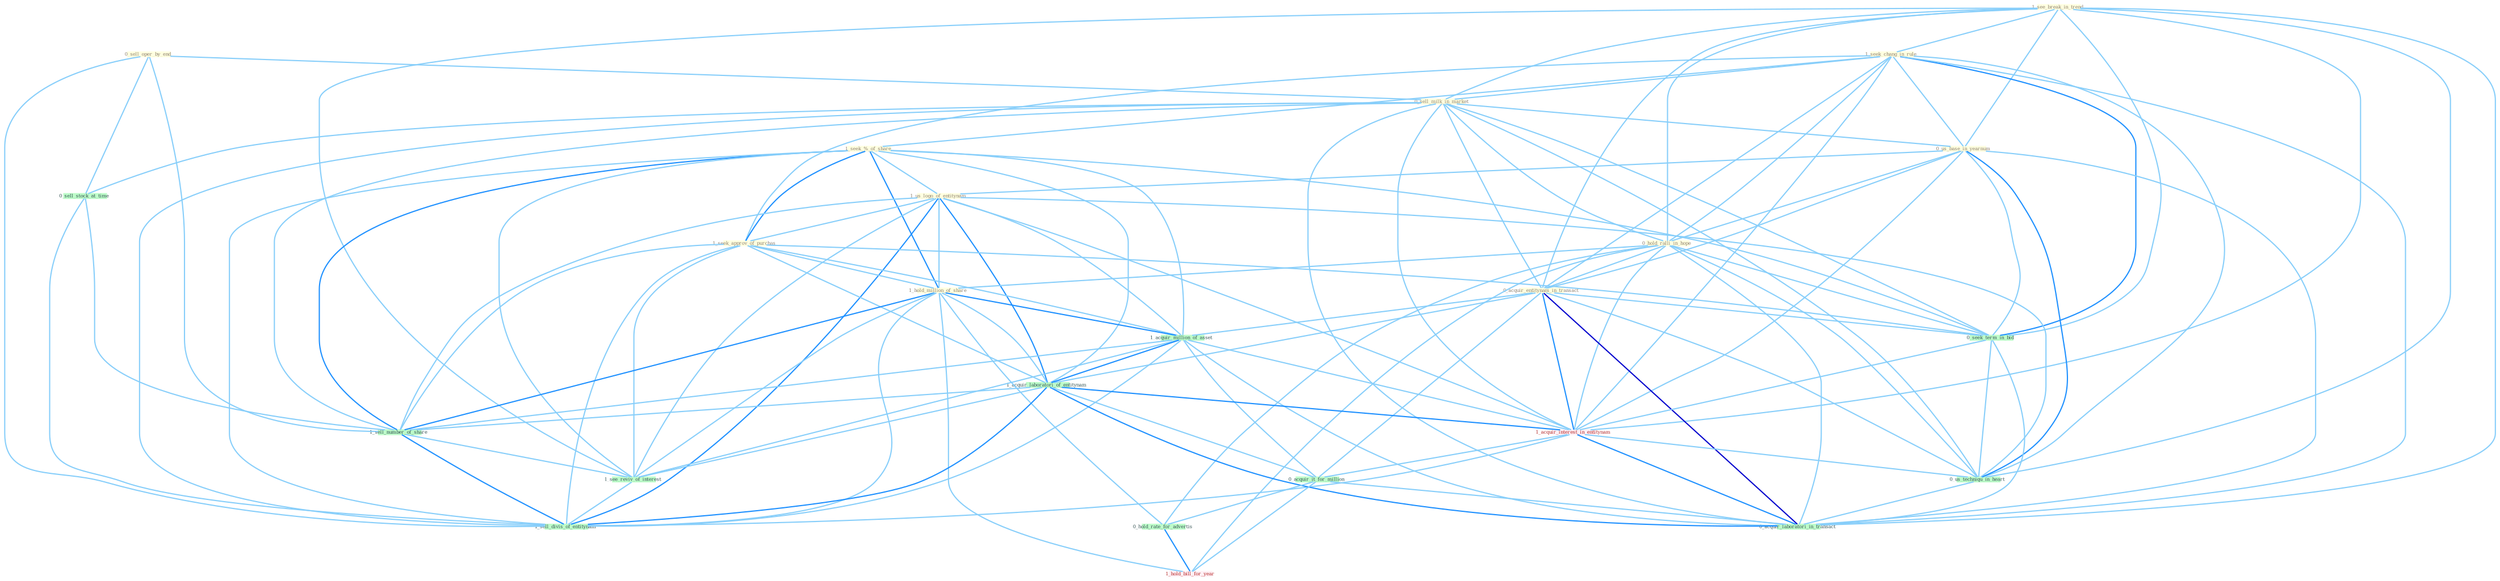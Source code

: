 Graph G{ 
    node
    [shape=polygon,style=filled,width=.5,height=.06,color="#BDFCC9",fixedsize=true,fontsize=4,
    fontcolor="#2f4f4f"];
    {node
    [color="#ffffe0", fontcolor="#8b7d6b"] "0_sell_oper_by_end " "1_see_break_in_trend " "1_seek_chang_in_rule " "1_seek_%_of_share " "0_sell_milk_in_market " "0_us_base_in_yearnum " "1_us_logo_of_entitynam " "1_seek_approv_of_purchas " "0_hold_ralli_in_hope " "1_hold_million_of_share " "0_acquir_entitynam_in_transact "}
{node [color="#fff0f5", fontcolor="#b22222"] "1_acquir_interest_in_entitynam " "1_hold_bill_for_year "}
edge [color="#B0E2FF"];

	"0_sell_oper_by_end " -- "0_sell_milk_in_market " [w="1", color="#87cefa" ];
	"0_sell_oper_by_end " -- "0_sell_stock_at_time " [w="1", color="#87cefa" ];
	"0_sell_oper_by_end " -- "1_sell_number_of_share " [w="1", color="#87cefa" ];
	"0_sell_oper_by_end " -- "1_sell_divis_of_entitynam " [w="1", color="#87cefa" ];
	"1_see_break_in_trend " -- "1_seek_chang_in_rule " [w="1", color="#87cefa" ];
	"1_see_break_in_trend " -- "0_sell_milk_in_market " [w="1", color="#87cefa" ];
	"1_see_break_in_trend " -- "0_us_base_in_yearnum " [w="1", color="#87cefa" ];
	"1_see_break_in_trend " -- "0_hold_ralli_in_hope " [w="1", color="#87cefa" ];
	"1_see_break_in_trend " -- "0_acquir_entitynam_in_transact " [w="1", color="#87cefa" ];
	"1_see_break_in_trend " -- "0_seek_term_in_bid " [w="1", color="#87cefa" ];
	"1_see_break_in_trend " -- "1_acquir_interest_in_entitynam " [w="1", color="#87cefa" ];
	"1_see_break_in_trend " -- "0_us_techniqu_in_heart " [w="1", color="#87cefa" ];
	"1_see_break_in_trend " -- "0_acquir_laboratori_in_transact " [w="1", color="#87cefa" ];
	"1_see_break_in_trend " -- "1_see_reviv_of_interest " [w="1", color="#87cefa" ];
	"1_seek_chang_in_rule " -- "1_seek_%_of_share " [w="1", color="#87cefa" ];
	"1_seek_chang_in_rule " -- "0_sell_milk_in_market " [w="1", color="#87cefa" ];
	"1_seek_chang_in_rule " -- "0_us_base_in_yearnum " [w="1", color="#87cefa" ];
	"1_seek_chang_in_rule " -- "1_seek_approv_of_purchas " [w="1", color="#87cefa" ];
	"1_seek_chang_in_rule " -- "0_hold_ralli_in_hope " [w="1", color="#87cefa" ];
	"1_seek_chang_in_rule " -- "0_acquir_entitynam_in_transact " [w="1", color="#87cefa" ];
	"1_seek_chang_in_rule " -- "0_seek_term_in_bid " [w="2", color="#1e90ff" , len=0.8];
	"1_seek_chang_in_rule " -- "1_acquir_interest_in_entitynam " [w="1", color="#87cefa" ];
	"1_seek_chang_in_rule " -- "0_us_techniqu_in_heart " [w="1", color="#87cefa" ];
	"1_seek_chang_in_rule " -- "0_acquir_laboratori_in_transact " [w="1", color="#87cefa" ];
	"1_seek_%_of_share " -- "1_us_logo_of_entitynam " [w="1", color="#87cefa" ];
	"1_seek_%_of_share " -- "1_seek_approv_of_purchas " [w="2", color="#1e90ff" , len=0.8];
	"1_seek_%_of_share " -- "1_hold_million_of_share " [w="2", color="#1e90ff" , len=0.8];
	"1_seek_%_of_share " -- "1_acquir_million_of_asset " [w="1", color="#87cefa" ];
	"1_seek_%_of_share " -- "1_acquir_laboratori_of_entitynam " [w="1", color="#87cefa" ];
	"1_seek_%_of_share " -- "0_seek_term_in_bid " [w="1", color="#87cefa" ];
	"1_seek_%_of_share " -- "1_sell_number_of_share " [w="2", color="#1e90ff" , len=0.8];
	"1_seek_%_of_share " -- "1_see_reviv_of_interest " [w="1", color="#87cefa" ];
	"1_seek_%_of_share " -- "1_sell_divis_of_entitynam " [w="1", color="#87cefa" ];
	"0_sell_milk_in_market " -- "0_us_base_in_yearnum " [w="1", color="#87cefa" ];
	"0_sell_milk_in_market " -- "0_hold_ralli_in_hope " [w="1", color="#87cefa" ];
	"0_sell_milk_in_market " -- "0_acquir_entitynam_in_transact " [w="1", color="#87cefa" ];
	"0_sell_milk_in_market " -- "0_seek_term_in_bid " [w="1", color="#87cefa" ];
	"0_sell_milk_in_market " -- "1_acquir_interest_in_entitynam " [w="1", color="#87cefa" ];
	"0_sell_milk_in_market " -- "0_us_techniqu_in_heart " [w="1", color="#87cefa" ];
	"0_sell_milk_in_market " -- "0_acquir_laboratori_in_transact " [w="1", color="#87cefa" ];
	"0_sell_milk_in_market " -- "0_sell_stock_at_time " [w="1", color="#87cefa" ];
	"0_sell_milk_in_market " -- "1_sell_number_of_share " [w="1", color="#87cefa" ];
	"0_sell_milk_in_market " -- "1_sell_divis_of_entitynam " [w="1", color="#87cefa" ];
	"0_us_base_in_yearnum " -- "1_us_logo_of_entitynam " [w="1", color="#87cefa" ];
	"0_us_base_in_yearnum " -- "0_hold_ralli_in_hope " [w="1", color="#87cefa" ];
	"0_us_base_in_yearnum " -- "0_acquir_entitynam_in_transact " [w="1", color="#87cefa" ];
	"0_us_base_in_yearnum " -- "0_seek_term_in_bid " [w="1", color="#87cefa" ];
	"0_us_base_in_yearnum " -- "1_acquir_interest_in_entitynam " [w="1", color="#87cefa" ];
	"0_us_base_in_yearnum " -- "0_us_techniqu_in_heart " [w="2", color="#1e90ff" , len=0.8];
	"0_us_base_in_yearnum " -- "0_acquir_laboratori_in_transact " [w="1", color="#87cefa" ];
	"1_us_logo_of_entitynam " -- "1_seek_approv_of_purchas " [w="1", color="#87cefa" ];
	"1_us_logo_of_entitynam " -- "1_hold_million_of_share " [w="1", color="#87cefa" ];
	"1_us_logo_of_entitynam " -- "1_acquir_million_of_asset " [w="1", color="#87cefa" ];
	"1_us_logo_of_entitynam " -- "1_acquir_laboratori_of_entitynam " [w="2", color="#1e90ff" , len=0.8];
	"1_us_logo_of_entitynam " -- "1_acquir_interest_in_entitynam " [w="1", color="#87cefa" ];
	"1_us_logo_of_entitynam " -- "0_us_techniqu_in_heart " [w="1", color="#87cefa" ];
	"1_us_logo_of_entitynam " -- "1_sell_number_of_share " [w="1", color="#87cefa" ];
	"1_us_logo_of_entitynam " -- "1_see_reviv_of_interest " [w="1", color="#87cefa" ];
	"1_us_logo_of_entitynam " -- "1_sell_divis_of_entitynam " [w="2", color="#1e90ff" , len=0.8];
	"1_seek_approv_of_purchas " -- "1_hold_million_of_share " [w="1", color="#87cefa" ];
	"1_seek_approv_of_purchas " -- "1_acquir_million_of_asset " [w="1", color="#87cefa" ];
	"1_seek_approv_of_purchas " -- "1_acquir_laboratori_of_entitynam " [w="1", color="#87cefa" ];
	"1_seek_approv_of_purchas " -- "0_seek_term_in_bid " [w="1", color="#87cefa" ];
	"1_seek_approv_of_purchas " -- "1_sell_number_of_share " [w="1", color="#87cefa" ];
	"1_seek_approv_of_purchas " -- "1_see_reviv_of_interest " [w="1", color="#87cefa" ];
	"1_seek_approv_of_purchas " -- "1_sell_divis_of_entitynam " [w="1", color="#87cefa" ];
	"0_hold_ralli_in_hope " -- "1_hold_million_of_share " [w="1", color="#87cefa" ];
	"0_hold_ralli_in_hope " -- "0_acquir_entitynam_in_transact " [w="1", color="#87cefa" ];
	"0_hold_ralli_in_hope " -- "0_seek_term_in_bid " [w="1", color="#87cefa" ];
	"0_hold_ralli_in_hope " -- "1_acquir_interest_in_entitynam " [w="1", color="#87cefa" ];
	"0_hold_ralli_in_hope " -- "0_us_techniqu_in_heart " [w="1", color="#87cefa" ];
	"0_hold_ralli_in_hope " -- "0_hold_rate_for_advertis " [w="1", color="#87cefa" ];
	"0_hold_ralli_in_hope " -- "0_acquir_laboratori_in_transact " [w="1", color="#87cefa" ];
	"0_hold_ralli_in_hope " -- "1_hold_bill_for_year " [w="1", color="#87cefa" ];
	"1_hold_million_of_share " -- "1_acquir_million_of_asset " [w="2", color="#1e90ff" , len=0.8];
	"1_hold_million_of_share " -- "1_acquir_laboratori_of_entitynam " [w="1", color="#87cefa" ];
	"1_hold_million_of_share " -- "0_hold_rate_for_advertis " [w="1", color="#87cefa" ];
	"1_hold_million_of_share " -- "1_sell_number_of_share " [w="2", color="#1e90ff" , len=0.8];
	"1_hold_million_of_share " -- "1_see_reviv_of_interest " [w="1", color="#87cefa" ];
	"1_hold_million_of_share " -- "1_hold_bill_for_year " [w="1", color="#87cefa" ];
	"1_hold_million_of_share " -- "1_sell_divis_of_entitynam " [w="1", color="#87cefa" ];
	"0_acquir_entitynam_in_transact " -- "1_acquir_million_of_asset " [w="1", color="#87cefa" ];
	"0_acquir_entitynam_in_transact " -- "1_acquir_laboratori_of_entitynam " [w="1", color="#87cefa" ];
	"0_acquir_entitynam_in_transact " -- "0_seek_term_in_bid " [w="1", color="#87cefa" ];
	"0_acquir_entitynam_in_transact " -- "1_acquir_interest_in_entitynam " [w="2", color="#1e90ff" , len=0.8];
	"0_acquir_entitynam_in_transact " -- "0_us_techniqu_in_heart " [w="1", color="#87cefa" ];
	"0_acquir_entitynam_in_transact " -- "0_acquir_it_for_million " [w="1", color="#87cefa" ];
	"0_acquir_entitynam_in_transact " -- "0_acquir_laboratori_in_transact " [w="3", color="#0000cd" , len=0.6];
	"1_acquir_million_of_asset " -- "1_acquir_laboratori_of_entitynam " [w="2", color="#1e90ff" , len=0.8];
	"1_acquir_million_of_asset " -- "1_acquir_interest_in_entitynam " [w="1", color="#87cefa" ];
	"1_acquir_million_of_asset " -- "0_acquir_it_for_million " [w="1", color="#87cefa" ];
	"1_acquir_million_of_asset " -- "0_acquir_laboratori_in_transact " [w="1", color="#87cefa" ];
	"1_acquir_million_of_asset " -- "1_sell_number_of_share " [w="1", color="#87cefa" ];
	"1_acquir_million_of_asset " -- "1_see_reviv_of_interest " [w="1", color="#87cefa" ];
	"1_acquir_million_of_asset " -- "1_sell_divis_of_entitynam " [w="1", color="#87cefa" ];
	"1_acquir_laboratori_of_entitynam " -- "1_acquir_interest_in_entitynam " [w="2", color="#1e90ff" , len=0.8];
	"1_acquir_laboratori_of_entitynam " -- "0_acquir_it_for_million " [w="1", color="#87cefa" ];
	"1_acquir_laboratori_of_entitynam " -- "0_acquir_laboratori_in_transact " [w="2", color="#1e90ff" , len=0.8];
	"1_acquir_laboratori_of_entitynam " -- "1_sell_number_of_share " [w="1", color="#87cefa" ];
	"1_acquir_laboratori_of_entitynam " -- "1_see_reviv_of_interest " [w="1", color="#87cefa" ];
	"1_acquir_laboratori_of_entitynam " -- "1_sell_divis_of_entitynam " [w="2", color="#1e90ff" , len=0.8];
	"0_seek_term_in_bid " -- "1_acquir_interest_in_entitynam " [w="1", color="#87cefa" ];
	"0_seek_term_in_bid " -- "0_us_techniqu_in_heart " [w="1", color="#87cefa" ];
	"0_seek_term_in_bid " -- "0_acquir_laboratori_in_transact " [w="1", color="#87cefa" ];
	"1_acquir_interest_in_entitynam " -- "0_us_techniqu_in_heart " [w="1", color="#87cefa" ];
	"1_acquir_interest_in_entitynam " -- "0_acquir_it_for_million " [w="1", color="#87cefa" ];
	"1_acquir_interest_in_entitynam " -- "0_acquir_laboratori_in_transact " [w="2", color="#1e90ff" , len=0.8];
	"1_acquir_interest_in_entitynam " -- "1_sell_divis_of_entitynam " [w="1", color="#87cefa" ];
	"0_us_techniqu_in_heart " -- "0_acquir_laboratori_in_transact " [w="1", color="#87cefa" ];
	"0_acquir_it_for_million " -- "0_hold_rate_for_advertis " [w="1", color="#87cefa" ];
	"0_acquir_it_for_million " -- "0_acquir_laboratori_in_transact " [w="1", color="#87cefa" ];
	"0_acquir_it_for_million " -- "1_hold_bill_for_year " [w="1", color="#87cefa" ];
	"0_hold_rate_for_advertis " -- "1_hold_bill_for_year " [w="2", color="#1e90ff" , len=0.8];
	"0_sell_stock_at_time " -- "1_sell_number_of_share " [w="1", color="#87cefa" ];
	"0_sell_stock_at_time " -- "1_sell_divis_of_entitynam " [w="1", color="#87cefa" ];
	"1_sell_number_of_share " -- "1_see_reviv_of_interest " [w="1", color="#87cefa" ];
	"1_sell_number_of_share " -- "1_sell_divis_of_entitynam " [w="2", color="#1e90ff" , len=0.8];
	"1_see_reviv_of_interest " -- "1_sell_divis_of_entitynam " [w="1", color="#87cefa" ];
}